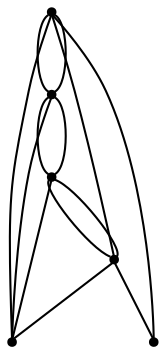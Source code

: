 graph {
  node [shape=point,comment="{\"directed\":false,\"doi\":\"10.1007/3-540-37623-2_19\",\"figure\":\"7\"}"]

  v0 [pos="1221.7821955492766,1123.754035101997"]
  v1 [pos="1342.2933712138376,1295.2499177720817"]
  v2 [pos="1221.7780625770374,1439.7498872545036"]
  v3 [pos="1210.2810875700134,1281.7519929673942"]
  v4 [pos="1084.2693709442067,1275.2499686347119"]
  v5 [pos="1047.2639456127192,1161.2499025132927"]

  v0 -- v1 [id="-1",pos="1221.7821955492766,1123.754035101997 1412.7976810605785,1144.2518658108188 1412.7976810605785,1144.2518658108188 1412.7976810605785,1144.2518658108188 1342.2933712138376,1295.2499177720817 1342.2933712138376,1295.2499177720817 1342.2933712138376,1295.2499177720817"]
  v1 -- v2 [id="-2",pos="1342.2933712138376,1295.2499177720817 1421.915399325696,1421.2061352199985 1421.915399325696,1421.2061352199985 1421.915399325696,1421.2061352199985 1221.7780625770374,1439.7498872545036 1221.7780625770374,1439.7498872545036 1221.7780625770374,1439.7498872545036"]
  v1 -- v0 [id="-3",pos="1342.2933712138376,1295.2499177720817 1221.7821955492766,1123.754035101997 1221.7821955492766,1123.754035101997 1221.7821955492766,1123.754035101997"]
  v5 -- v0 [id="-4",pos="1047.2639456127192,1161.2499025132927 1221.7821955492766,1123.754035101997 1221.7821955492766,1123.754035101997 1221.7821955492766,1123.754035101997"]
  v1 -- v2 [id="-5",pos="1342.2933712138376,1295.2499177720817 1221.7780625770374,1439.7498872545036 1221.7780625770374,1439.7498872545036 1221.7780625770374,1439.7498872545036"]
  v4 -- v5 [id="-6",pos="1084.2693709442067,1275.2499686347119 1047.2639456127192,1161.2499025132927 1047.2639456127192,1161.2499025132927 1047.2639456127192,1161.2499025132927"]
  v4 -- v0 [id="-7",pos="1084.2693709442067,1275.2499686347119 1221.7821955492766,1123.754035101997 1221.7821955492766,1123.754035101997 1221.7821955492766,1123.754035101997"]
  v4 -- v3 [id="-8",pos="1084.2693709442067,1275.2499686347119 1210.2810875700134,1281.7519929673942 1210.2810875700134,1281.7519929673942 1210.2810875700134,1281.7519929673942"]
  v4 -- v2 [id="-9",pos="1084.2693709442067,1275.2499686347119 1035.7627740492676,1414.7517946031364 1035.7627740492676,1414.7517946031364 1035.7627740492676,1414.7517946031364 1221.7780625770374,1439.7498872545036 1221.7780625770374,1439.7498872545036 1221.7780625770374,1439.7498872545036"]
  v2 -- v3 [id="-10",pos="1221.7780625770374,1439.7498872545036 1210.2810875700134,1281.7519929673942 1210.2810875700134,1281.7519929673942 1210.2810875700134,1281.7519929673942"]
  v2 -- v4 [id="-11",pos="1221.7780625770374,1439.7498872545036 1084.2693709442067,1275.2499686347119 1084.2693709442067,1275.2499686347119 1084.2693709442067,1275.2499686347119"]
  v0 -- v3 [id="-12",pos="1221.7821955492766,1123.754035101997 1210.2810875700134,1281.7519929673942 1210.2810875700134,1281.7519929673942 1210.2810875700134,1281.7519929673942"]
  v1 -- v3 [id="-13",pos="1342.2933712138376,1295.2499177720817 1210.2810875700134,1281.7519929673942 1210.2810875700134,1281.7519929673942 1210.2810875700134,1281.7519929673942"]
}
